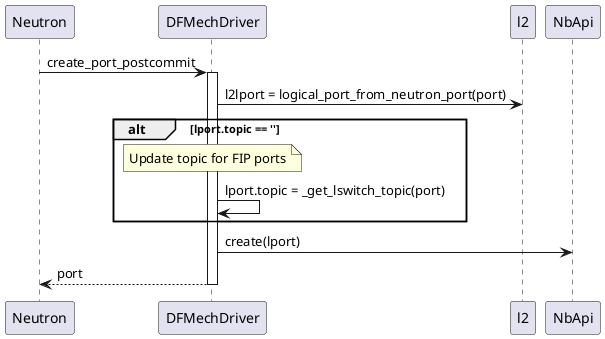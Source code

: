 @startuml create port
Neutron->DFMechDriver:create_port_postcommit
activate DFMechDriver
' port = context.current
DFMechDriver->l2:l2lport = logical_port_from_neutron_port(port)

alt  lport.topic == ''
    note over DFMechDriver
        Update topic for FIP ports
    end note
    DFMechDriver->DFMechDriver:lport.topic = _get_lswitch_topic(port)
end
DFMechDriver->NbApi:create(lport)
DFMechDriver-->Neutron: port
deactivate DFMechDriver
@enduml